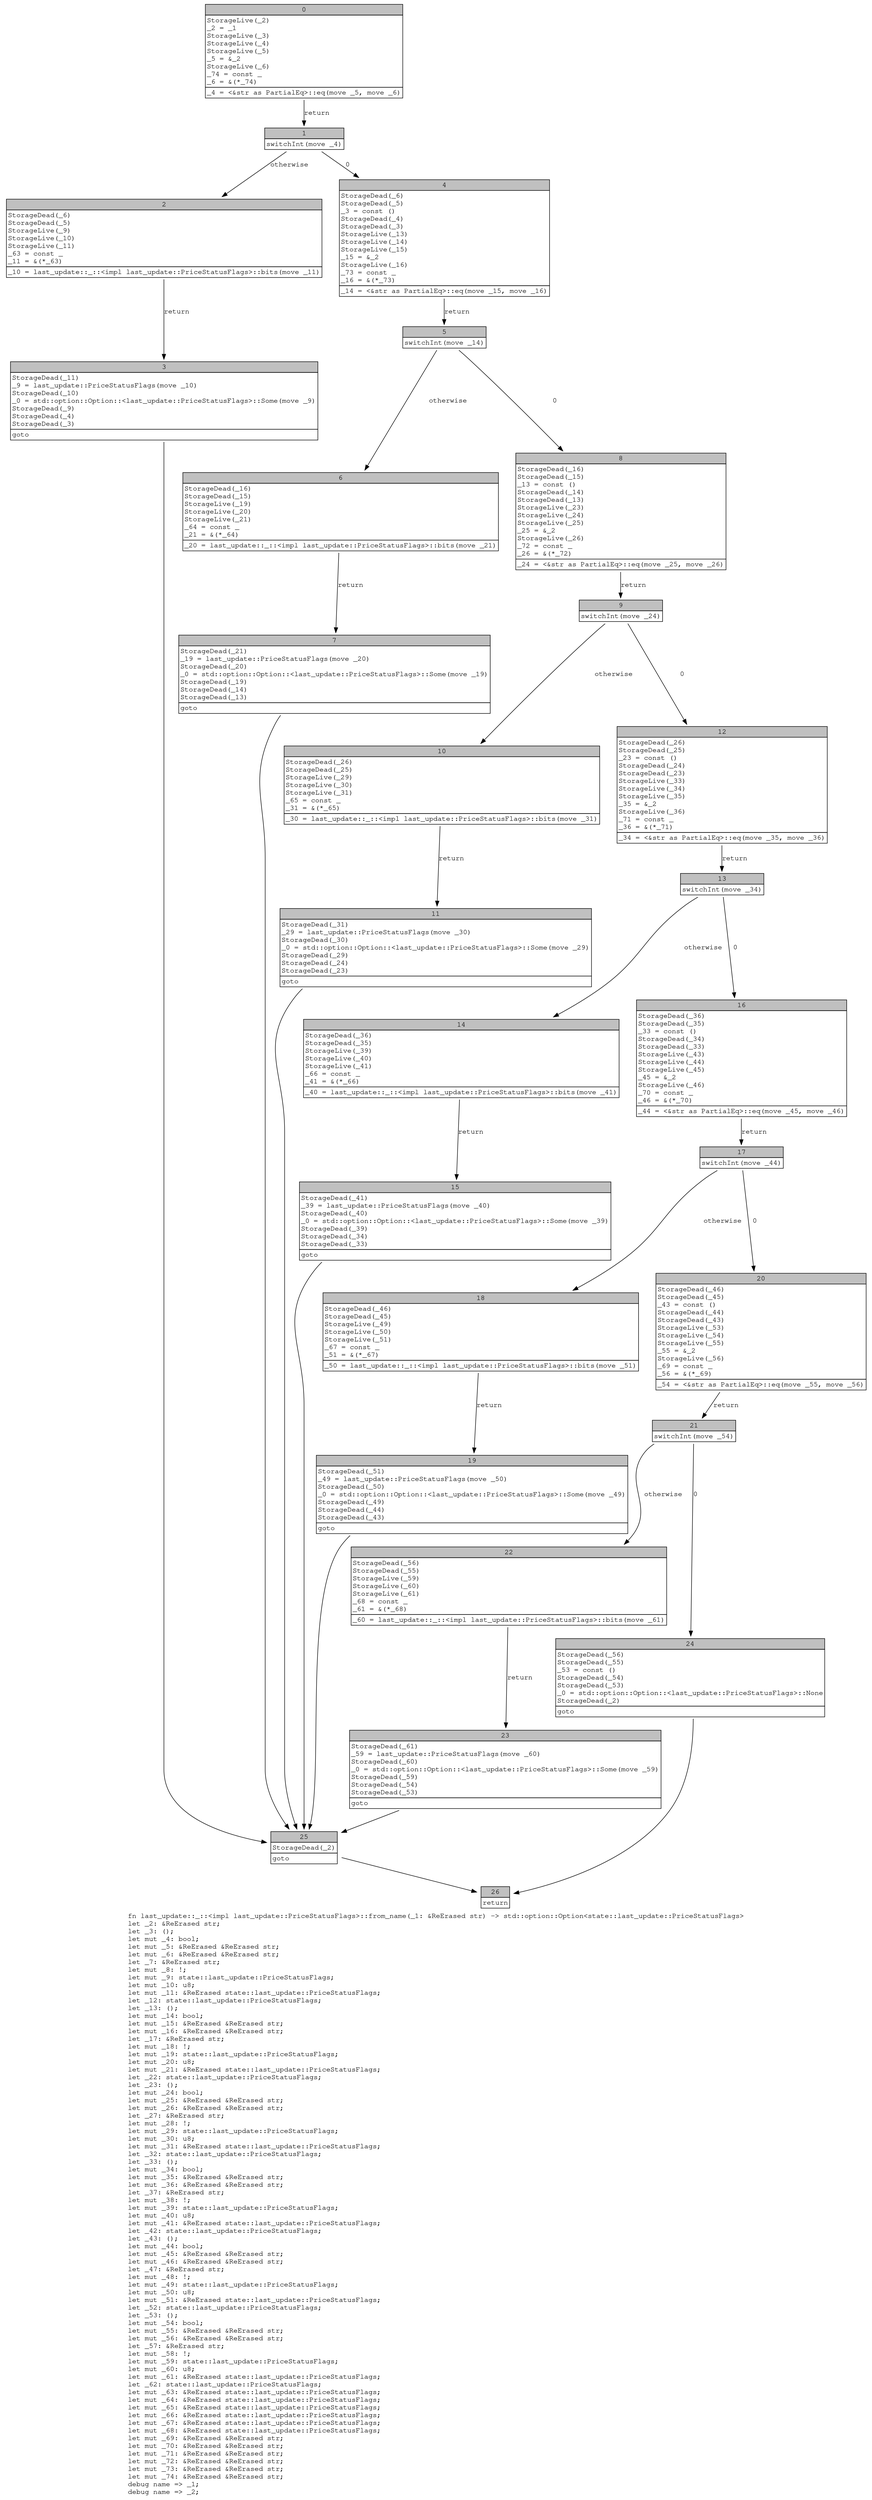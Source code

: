 digraph Mir_0_6676 {
    graph [fontname="Courier, monospace"];
    node [fontname="Courier, monospace"];
    edge [fontname="Courier, monospace"];
    label=<fn last_update::_::&lt;impl last_update::PriceStatusFlags&gt;::from_name(_1: &amp;ReErased str) -&gt; std::option::Option&lt;state::last_update::PriceStatusFlags&gt;<br align="left"/>let _2: &amp;ReErased str;<br align="left"/>let _3: ();<br align="left"/>let mut _4: bool;<br align="left"/>let mut _5: &amp;ReErased &amp;ReErased str;<br align="left"/>let mut _6: &amp;ReErased &amp;ReErased str;<br align="left"/>let _7: &amp;ReErased str;<br align="left"/>let mut _8: !;<br align="left"/>let mut _9: state::last_update::PriceStatusFlags;<br align="left"/>let mut _10: u8;<br align="left"/>let mut _11: &amp;ReErased state::last_update::PriceStatusFlags;<br align="left"/>let _12: state::last_update::PriceStatusFlags;<br align="left"/>let _13: ();<br align="left"/>let mut _14: bool;<br align="left"/>let mut _15: &amp;ReErased &amp;ReErased str;<br align="left"/>let mut _16: &amp;ReErased &amp;ReErased str;<br align="left"/>let _17: &amp;ReErased str;<br align="left"/>let mut _18: !;<br align="left"/>let mut _19: state::last_update::PriceStatusFlags;<br align="left"/>let mut _20: u8;<br align="left"/>let mut _21: &amp;ReErased state::last_update::PriceStatusFlags;<br align="left"/>let _22: state::last_update::PriceStatusFlags;<br align="left"/>let _23: ();<br align="left"/>let mut _24: bool;<br align="left"/>let mut _25: &amp;ReErased &amp;ReErased str;<br align="left"/>let mut _26: &amp;ReErased &amp;ReErased str;<br align="left"/>let _27: &amp;ReErased str;<br align="left"/>let mut _28: !;<br align="left"/>let mut _29: state::last_update::PriceStatusFlags;<br align="left"/>let mut _30: u8;<br align="left"/>let mut _31: &amp;ReErased state::last_update::PriceStatusFlags;<br align="left"/>let _32: state::last_update::PriceStatusFlags;<br align="left"/>let _33: ();<br align="left"/>let mut _34: bool;<br align="left"/>let mut _35: &amp;ReErased &amp;ReErased str;<br align="left"/>let mut _36: &amp;ReErased &amp;ReErased str;<br align="left"/>let _37: &amp;ReErased str;<br align="left"/>let mut _38: !;<br align="left"/>let mut _39: state::last_update::PriceStatusFlags;<br align="left"/>let mut _40: u8;<br align="left"/>let mut _41: &amp;ReErased state::last_update::PriceStatusFlags;<br align="left"/>let _42: state::last_update::PriceStatusFlags;<br align="left"/>let _43: ();<br align="left"/>let mut _44: bool;<br align="left"/>let mut _45: &amp;ReErased &amp;ReErased str;<br align="left"/>let mut _46: &amp;ReErased &amp;ReErased str;<br align="left"/>let _47: &amp;ReErased str;<br align="left"/>let mut _48: !;<br align="left"/>let mut _49: state::last_update::PriceStatusFlags;<br align="left"/>let mut _50: u8;<br align="left"/>let mut _51: &amp;ReErased state::last_update::PriceStatusFlags;<br align="left"/>let _52: state::last_update::PriceStatusFlags;<br align="left"/>let _53: ();<br align="left"/>let mut _54: bool;<br align="left"/>let mut _55: &amp;ReErased &amp;ReErased str;<br align="left"/>let mut _56: &amp;ReErased &amp;ReErased str;<br align="left"/>let _57: &amp;ReErased str;<br align="left"/>let mut _58: !;<br align="left"/>let mut _59: state::last_update::PriceStatusFlags;<br align="left"/>let mut _60: u8;<br align="left"/>let mut _61: &amp;ReErased state::last_update::PriceStatusFlags;<br align="left"/>let _62: state::last_update::PriceStatusFlags;<br align="left"/>let mut _63: &amp;ReErased state::last_update::PriceStatusFlags;<br align="left"/>let mut _64: &amp;ReErased state::last_update::PriceStatusFlags;<br align="left"/>let mut _65: &amp;ReErased state::last_update::PriceStatusFlags;<br align="left"/>let mut _66: &amp;ReErased state::last_update::PriceStatusFlags;<br align="left"/>let mut _67: &amp;ReErased state::last_update::PriceStatusFlags;<br align="left"/>let mut _68: &amp;ReErased state::last_update::PriceStatusFlags;<br align="left"/>let mut _69: &amp;ReErased &amp;ReErased str;<br align="left"/>let mut _70: &amp;ReErased &amp;ReErased str;<br align="left"/>let mut _71: &amp;ReErased &amp;ReErased str;<br align="left"/>let mut _72: &amp;ReErased &amp;ReErased str;<br align="left"/>let mut _73: &amp;ReErased &amp;ReErased str;<br align="left"/>let mut _74: &amp;ReErased &amp;ReErased str;<br align="left"/>debug name =&gt; _1;<br align="left"/>debug name =&gt; _2;<br align="left"/>>;
    bb0__0_6676 [shape="none", label=<<table border="0" cellborder="1" cellspacing="0"><tr><td bgcolor="gray" align="center" colspan="1">0</td></tr><tr><td align="left" balign="left">StorageLive(_2)<br/>_2 = _1<br/>StorageLive(_3)<br/>StorageLive(_4)<br/>StorageLive(_5)<br/>_5 = &amp;_2<br/>StorageLive(_6)<br/>_74 = const _<br/>_6 = &amp;(*_74)<br/></td></tr><tr><td align="left">_4 = &lt;&amp;str as PartialEq&gt;::eq(move _5, move _6)</td></tr></table>>];
    bb1__0_6676 [shape="none", label=<<table border="0" cellborder="1" cellspacing="0"><tr><td bgcolor="gray" align="center" colspan="1">1</td></tr><tr><td align="left">switchInt(move _4)</td></tr></table>>];
    bb2__0_6676 [shape="none", label=<<table border="0" cellborder="1" cellspacing="0"><tr><td bgcolor="gray" align="center" colspan="1">2</td></tr><tr><td align="left" balign="left">StorageDead(_6)<br/>StorageDead(_5)<br/>StorageLive(_9)<br/>StorageLive(_10)<br/>StorageLive(_11)<br/>_63 = const _<br/>_11 = &amp;(*_63)<br/></td></tr><tr><td align="left">_10 = last_update::_::&lt;impl last_update::PriceStatusFlags&gt;::bits(move _11)</td></tr></table>>];
    bb3__0_6676 [shape="none", label=<<table border="0" cellborder="1" cellspacing="0"><tr><td bgcolor="gray" align="center" colspan="1">3</td></tr><tr><td align="left" balign="left">StorageDead(_11)<br/>_9 = last_update::PriceStatusFlags(move _10)<br/>StorageDead(_10)<br/>_0 = std::option::Option::&lt;last_update::PriceStatusFlags&gt;::Some(move _9)<br/>StorageDead(_9)<br/>StorageDead(_4)<br/>StorageDead(_3)<br/></td></tr><tr><td align="left">goto</td></tr></table>>];
    bb4__0_6676 [shape="none", label=<<table border="0" cellborder="1" cellspacing="0"><tr><td bgcolor="gray" align="center" colspan="1">4</td></tr><tr><td align="left" balign="left">StorageDead(_6)<br/>StorageDead(_5)<br/>_3 = const ()<br/>StorageDead(_4)<br/>StorageDead(_3)<br/>StorageLive(_13)<br/>StorageLive(_14)<br/>StorageLive(_15)<br/>_15 = &amp;_2<br/>StorageLive(_16)<br/>_73 = const _<br/>_16 = &amp;(*_73)<br/></td></tr><tr><td align="left">_14 = &lt;&amp;str as PartialEq&gt;::eq(move _15, move _16)</td></tr></table>>];
    bb5__0_6676 [shape="none", label=<<table border="0" cellborder="1" cellspacing="0"><tr><td bgcolor="gray" align="center" colspan="1">5</td></tr><tr><td align="left">switchInt(move _14)</td></tr></table>>];
    bb6__0_6676 [shape="none", label=<<table border="0" cellborder="1" cellspacing="0"><tr><td bgcolor="gray" align="center" colspan="1">6</td></tr><tr><td align="left" balign="left">StorageDead(_16)<br/>StorageDead(_15)<br/>StorageLive(_19)<br/>StorageLive(_20)<br/>StorageLive(_21)<br/>_64 = const _<br/>_21 = &amp;(*_64)<br/></td></tr><tr><td align="left">_20 = last_update::_::&lt;impl last_update::PriceStatusFlags&gt;::bits(move _21)</td></tr></table>>];
    bb7__0_6676 [shape="none", label=<<table border="0" cellborder="1" cellspacing="0"><tr><td bgcolor="gray" align="center" colspan="1">7</td></tr><tr><td align="left" balign="left">StorageDead(_21)<br/>_19 = last_update::PriceStatusFlags(move _20)<br/>StorageDead(_20)<br/>_0 = std::option::Option::&lt;last_update::PriceStatusFlags&gt;::Some(move _19)<br/>StorageDead(_19)<br/>StorageDead(_14)<br/>StorageDead(_13)<br/></td></tr><tr><td align="left">goto</td></tr></table>>];
    bb8__0_6676 [shape="none", label=<<table border="0" cellborder="1" cellspacing="0"><tr><td bgcolor="gray" align="center" colspan="1">8</td></tr><tr><td align="left" balign="left">StorageDead(_16)<br/>StorageDead(_15)<br/>_13 = const ()<br/>StorageDead(_14)<br/>StorageDead(_13)<br/>StorageLive(_23)<br/>StorageLive(_24)<br/>StorageLive(_25)<br/>_25 = &amp;_2<br/>StorageLive(_26)<br/>_72 = const _<br/>_26 = &amp;(*_72)<br/></td></tr><tr><td align="left">_24 = &lt;&amp;str as PartialEq&gt;::eq(move _25, move _26)</td></tr></table>>];
    bb9__0_6676 [shape="none", label=<<table border="0" cellborder="1" cellspacing="0"><tr><td bgcolor="gray" align="center" colspan="1">9</td></tr><tr><td align="left">switchInt(move _24)</td></tr></table>>];
    bb10__0_6676 [shape="none", label=<<table border="0" cellborder="1" cellspacing="0"><tr><td bgcolor="gray" align="center" colspan="1">10</td></tr><tr><td align="left" balign="left">StorageDead(_26)<br/>StorageDead(_25)<br/>StorageLive(_29)<br/>StorageLive(_30)<br/>StorageLive(_31)<br/>_65 = const _<br/>_31 = &amp;(*_65)<br/></td></tr><tr><td align="left">_30 = last_update::_::&lt;impl last_update::PriceStatusFlags&gt;::bits(move _31)</td></tr></table>>];
    bb11__0_6676 [shape="none", label=<<table border="0" cellborder="1" cellspacing="0"><tr><td bgcolor="gray" align="center" colspan="1">11</td></tr><tr><td align="left" balign="left">StorageDead(_31)<br/>_29 = last_update::PriceStatusFlags(move _30)<br/>StorageDead(_30)<br/>_0 = std::option::Option::&lt;last_update::PriceStatusFlags&gt;::Some(move _29)<br/>StorageDead(_29)<br/>StorageDead(_24)<br/>StorageDead(_23)<br/></td></tr><tr><td align="left">goto</td></tr></table>>];
    bb12__0_6676 [shape="none", label=<<table border="0" cellborder="1" cellspacing="0"><tr><td bgcolor="gray" align="center" colspan="1">12</td></tr><tr><td align="left" balign="left">StorageDead(_26)<br/>StorageDead(_25)<br/>_23 = const ()<br/>StorageDead(_24)<br/>StorageDead(_23)<br/>StorageLive(_33)<br/>StorageLive(_34)<br/>StorageLive(_35)<br/>_35 = &amp;_2<br/>StorageLive(_36)<br/>_71 = const _<br/>_36 = &amp;(*_71)<br/></td></tr><tr><td align="left">_34 = &lt;&amp;str as PartialEq&gt;::eq(move _35, move _36)</td></tr></table>>];
    bb13__0_6676 [shape="none", label=<<table border="0" cellborder="1" cellspacing="0"><tr><td bgcolor="gray" align="center" colspan="1">13</td></tr><tr><td align="left">switchInt(move _34)</td></tr></table>>];
    bb14__0_6676 [shape="none", label=<<table border="0" cellborder="1" cellspacing="0"><tr><td bgcolor="gray" align="center" colspan="1">14</td></tr><tr><td align="left" balign="left">StorageDead(_36)<br/>StorageDead(_35)<br/>StorageLive(_39)<br/>StorageLive(_40)<br/>StorageLive(_41)<br/>_66 = const _<br/>_41 = &amp;(*_66)<br/></td></tr><tr><td align="left">_40 = last_update::_::&lt;impl last_update::PriceStatusFlags&gt;::bits(move _41)</td></tr></table>>];
    bb15__0_6676 [shape="none", label=<<table border="0" cellborder="1" cellspacing="0"><tr><td bgcolor="gray" align="center" colspan="1">15</td></tr><tr><td align="left" balign="left">StorageDead(_41)<br/>_39 = last_update::PriceStatusFlags(move _40)<br/>StorageDead(_40)<br/>_0 = std::option::Option::&lt;last_update::PriceStatusFlags&gt;::Some(move _39)<br/>StorageDead(_39)<br/>StorageDead(_34)<br/>StorageDead(_33)<br/></td></tr><tr><td align="left">goto</td></tr></table>>];
    bb16__0_6676 [shape="none", label=<<table border="0" cellborder="1" cellspacing="0"><tr><td bgcolor="gray" align="center" colspan="1">16</td></tr><tr><td align="left" balign="left">StorageDead(_36)<br/>StorageDead(_35)<br/>_33 = const ()<br/>StorageDead(_34)<br/>StorageDead(_33)<br/>StorageLive(_43)<br/>StorageLive(_44)<br/>StorageLive(_45)<br/>_45 = &amp;_2<br/>StorageLive(_46)<br/>_70 = const _<br/>_46 = &amp;(*_70)<br/></td></tr><tr><td align="left">_44 = &lt;&amp;str as PartialEq&gt;::eq(move _45, move _46)</td></tr></table>>];
    bb17__0_6676 [shape="none", label=<<table border="0" cellborder="1" cellspacing="0"><tr><td bgcolor="gray" align="center" colspan="1">17</td></tr><tr><td align="left">switchInt(move _44)</td></tr></table>>];
    bb18__0_6676 [shape="none", label=<<table border="0" cellborder="1" cellspacing="0"><tr><td bgcolor="gray" align="center" colspan="1">18</td></tr><tr><td align="left" balign="left">StorageDead(_46)<br/>StorageDead(_45)<br/>StorageLive(_49)<br/>StorageLive(_50)<br/>StorageLive(_51)<br/>_67 = const _<br/>_51 = &amp;(*_67)<br/></td></tr><tr><td align="left">_50 = last_update::_::&lt;impl last_update::PriceStatusFlags&gt;::bits(move _51)</td></tr></table>>];
    bb19__0_6676 [shape="none", label=<<table border="0" cellborder="1" cellspacing="0"><tr><td bgcolor="gray" align="center" colspan="1">19</td></tr><tr><td align="left" balign="left">StorageDead(_51)<br/>_49 = last_update::PriceStatusFlags(move _50)<br/>StorageDead(_50)<br/>_0 = std::option::Option::&lt;last_update::PriceStatusFlags&gt;::Some(move _49)<br/>StorageDead(_49)<br/>StorageDead(_44)<br/>StorageDead(_43)<br/></td></tr><tr><td align="left">goto</td></tr></table>>];
    bb20__0_6676 [shape="none", label=<<table border="0" cellborder="1" cellspacing="0"><tr><td bgcolor="gray" align="center" colspan="1">20</td></tr><tr><td align="left" balign="left">StorageDead(_46)<br/>StorageDead(_45)<br/>_43 = const ()<br/>StorageDead(_44)<br/>StorageDead(_43)<br/>StorageLive(_53)<br/>StorageLive(_54)<br/>StorageLive(_55)<br/>_55 = &amp;_2<br/>StorageLive(_56)<br/>_69 = const _<br/>_56 = &amp;(*_69)<br/></td></tr><tr><td align="left">_54 = &lt;&amp;str as PartialEq&gt;::eq(move _55, move _56)</td></tr></table>>];
    bb21__0_6676 [shape="none", label=<<table border="0" cellborder="1" cellspacing="0"><tr><td bgcolor="gray" align="center" colspan="1">21</td></tr><tr><td align="left">switchInt(move _54)</td></tr></table>>];
    bb22__0_6676 [shape="none", label=<<table border="0" cellborder="1" cellspacing="0"><tr><td bgcolor="gray" align="center" colspan="1">22</td></tr><tr><td align="left" balign="left">StorageDead(_56)<br/>StorageDead(_55)<br/>StorageLive(_59)<br/>StorageLive(_60)<br/>StorageLive(_61)<br/>_68 = const _<br/>_61 = &amp;(*_68)<br/></td></tr><tr><td align="left">_60 = last_update::_::&lt;impl last_update::PriceStatusFlags&gt;::bits(move _61)</td></tr></table>>];
    bb23__0_6676 [shape="none", label=<<table border="0" cellborder="1" cellspacing="0"><tr><td bgcolor="gray" align="center" colspan="1">23</td></tr><tr><td align="left" balign="left">StorageDead(_61)<br/>_59 = last_update::PriceStatusFlags(move _60)<br/>StorageDead(_60)<br/>_0 = std::option::Option::&lt;last_update::PriceStatusFlags&gt;::Some(move _59)<br/>StorageDead(_59)<br/>StorageDead(_54)<br/>StorageDead(_53)<br/></td></tr><tr><td align="left">goto</td></tr></table>>];
    bb24__0_6676 [shape="none", label=<<table border="0" cellborder="1" cellspacing="0"><tr><td bgcolor="gray" align="center" colspan="1">24</td></tr><tr><td align="left" balign="left">StorageDead(_56)<br/>StorageDead(_55)<br/>_53 = const ()<br/>StorageDead(_54)<br/>StorageDead(_53)<br/>_0 = std::option::Option::&lt;last_update::PriceStatusFlags&gt;::None<br/>StorageDead(_2)<br/></td></tr><tr><td align="left">goto</td></tr></table>>];
    bb25__0_6676 [shape="none", label=<<table border="0" cellborder="1" cellspacing="0"><tr><td bgcolor="gray" align="center" colspan="1">25</td></tr><tr><td align="left" balign="left">StorageDead(_2)<br/></td></tr><tr><td align="left">goto</td></tr></table>>];
    bb26__0_6676 [shape="none", label=<<table border="0" cellborder="1" cellspacing="0"><tr><td bgcolor="gray" align="center" colspan="1">26</td></tr><tr><td align="left">return</td></tr></table>>];
    bb0__0_6676 -> bb1__0_6676 [label="return"];
    bb1__0_6676 -> bb4__0_6676 [label="0"];
    bb1__0_6676 -> bb2__0_6676 [label="otherwise"];
    bb2__0_6676 -> bb3__0_6676 [label="return"];
    bb3__0_6676 -> bb25__0_6676 [label=""];
    bb4__0_6676 -> bb5__0_6676 [label="return"];
    bb5__0_6676 -> bb8__0_6676 [label="0"];
    bb5__0_6676 -> bb6__0_6676 [label="otherwise"];
    bb6__0_6676 -> bb7__0_6676 [label="return"];
    bb7__0_6676 -> bb25__0_6676 [label=""];
    bb8__0_6676 -> bb9__0_6676 [label="return"];
    bb9__0_6676 -> bb12__0_6676 [label="0"];
    bb9__0_6676 -> bb10__0_6676 [label="otherwise"];
    bb10__0_6676 -> bb11__0_6676 [label="return"];
    bb11__0_6676 -> bb25__0_6676 [label=""];
    bb12__0_6676 -> bb13__0_6676 [label="return"];
    bb13__0_6676 -> bb16__0_6676 [label="0"];
    bb13__0_6676 -> bb14__0_6676 [label="otherwise"];
    bb14__0_6676 -> bb15__0_6676 [label="return"];
    bb15__0_6676 -> bb25__0_6676 [label=""];
    bb16__0_6676 -> bb17__0_6676 [label="return"];
    bb17__0_6676 -> bb20__0_6676 [label="0"];
    bb17__0_6676 -> bb18__0_6676 [label="otherwise"];
    bb18__0_6676 -> bb19__0_6676 [label="return"];
    bb19__0_6676 -> bb25__0_6676 [label=""];
    bb20__0_6676 -> bb21__0_6676 [label="return"];
    bb21__0_6676 -> bb24__0_6676 [label="0"];
    bb21__0_6676 -> bb22__0_6676 [label="otherwise"];
    bb22__0_6676 -> bb23__0_6676 [label="return"];
    bb23__0_6676 -> bb25__0_6676 [label=""];
    bb24__0_6676 -> bb26__0_6676 [label=""];
    bb25__0_6676 -> bb26__0_6676 [label=""];
}
